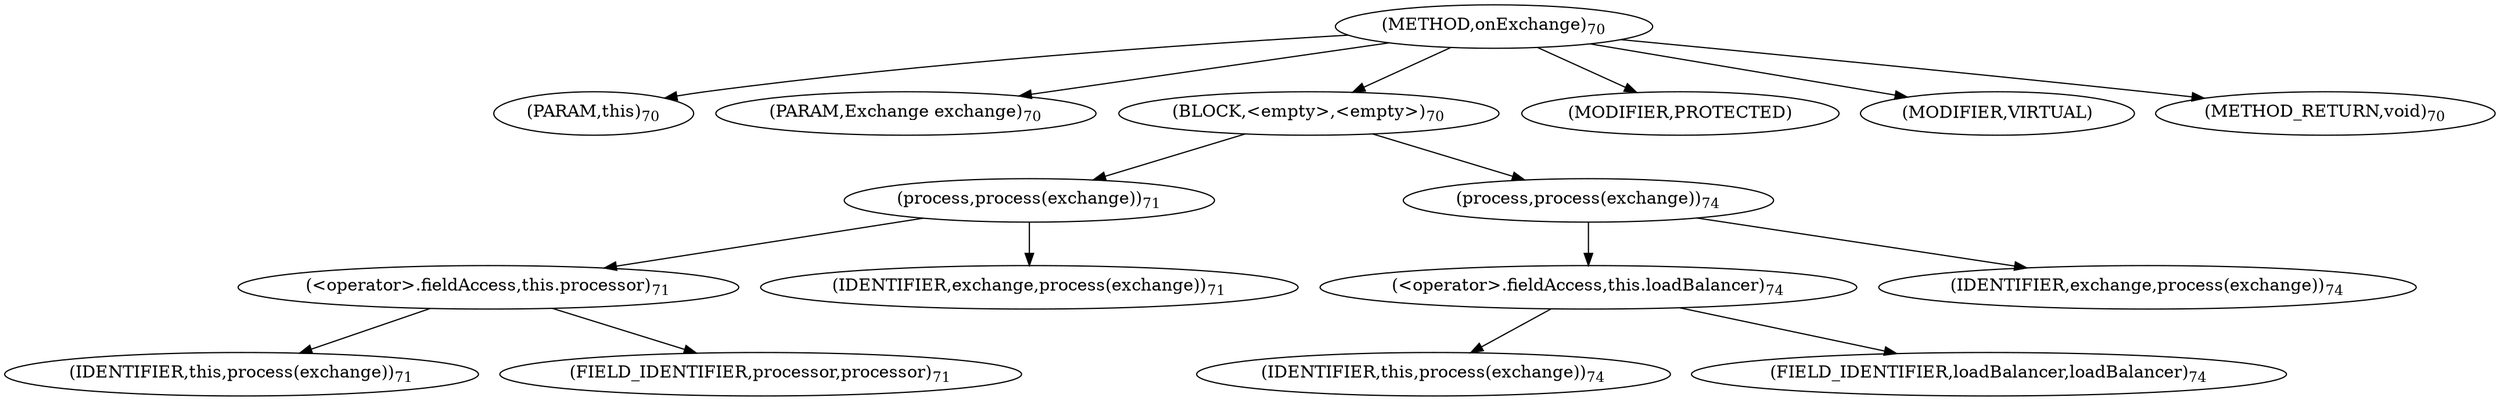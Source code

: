 digraph "onExchange" {  
"108" [label = <(METHOD,onExchange)<SUB>70</SUB>> ]
"109" [label = <(PARAM,this)<SUB>70</SUB>> ]
"110" [label = <(PARAM,Exchange exchange)<SUB>70</SUB>> ]
"111" [label = <(BLOCK,&lt;empty&gt;,&lt;empty&gt;)<SUB>70</SUB>> ]
"112" [label = <(process,process(exchange))<SUB>71</SUB>> ]
"113" [label = <(&lt;operator&gt;.fieldAccess,this.processor)<SUB>71</SUB>> ]
"114" [label = <(IDENTIFIER,this,process(exchange))<SUB>71</SUB>> ]
"115" [label = <(FIELD_IDENTIFIER,processor,processor)<SUB>71</SUB>> ]
"116" [label = <(IDENTIFIER,exchange,process(exchange))<SUB>71</SUB>> ]
"117" [label = <(process,process(exchange))<SUB>74</SUB>> ]
"118" [label = <(&lt;operator&gt;.fieldAccess,this.loadBalancer)<SUB>74</SUB>> ]
"119" [label = <(IDENTIFIER,this,process(exchange))<SUB>74</SUB>> ]
"120" [label = <(FIELD_IDENTIFIER,loadBalancer,loadBalancer)<SUB>74</SUB>> ]
"121" [label = <(IDENTIFIER,exchange,process(exchange))<SUB>74</SUB>> ]
"122" [label = <(MODIFIER,PROTECTED)> ]
"123" [label = <(MODIFIER,VIRTUAL)> ]
"124" [label = <(METHOD_RETURN,void)<SUB>70</SUB>> ]
  "108" -> "109" 
  "108" -> "110" 
  "108" -> "111" 
  "108" -> "122" 
  "108" -> "123" 
  "108" -> "124" 
  "111" -> "112" 
  "111" -> "117" 
  "112" -> "113" 
  "112" -> "116" 
  "113" -> "114" 
  "113" -> "115" 
  "117" -> "118" 
  "117" -> "121" 
  "118" -> "119" 
  "118" -> "120" 
}
